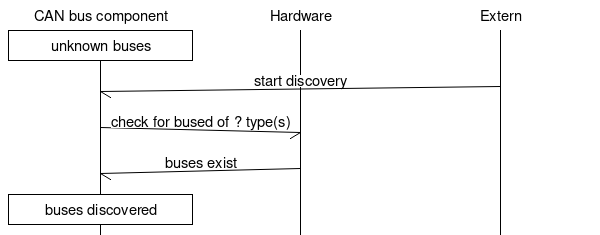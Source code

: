 msc {
    arcgradient = 5;

    a [label = "CAN bus component"], b [label = "Hardware"], s [label = "Extern"];

    a box a [label = "unknown buses"];
    s -> a [label = "start discovery"];
    a -> b [label = "check for bused of ? type(s)"];
    b -> a [label = "buses exist"];
    a box a [label = "buses discovered"];
}